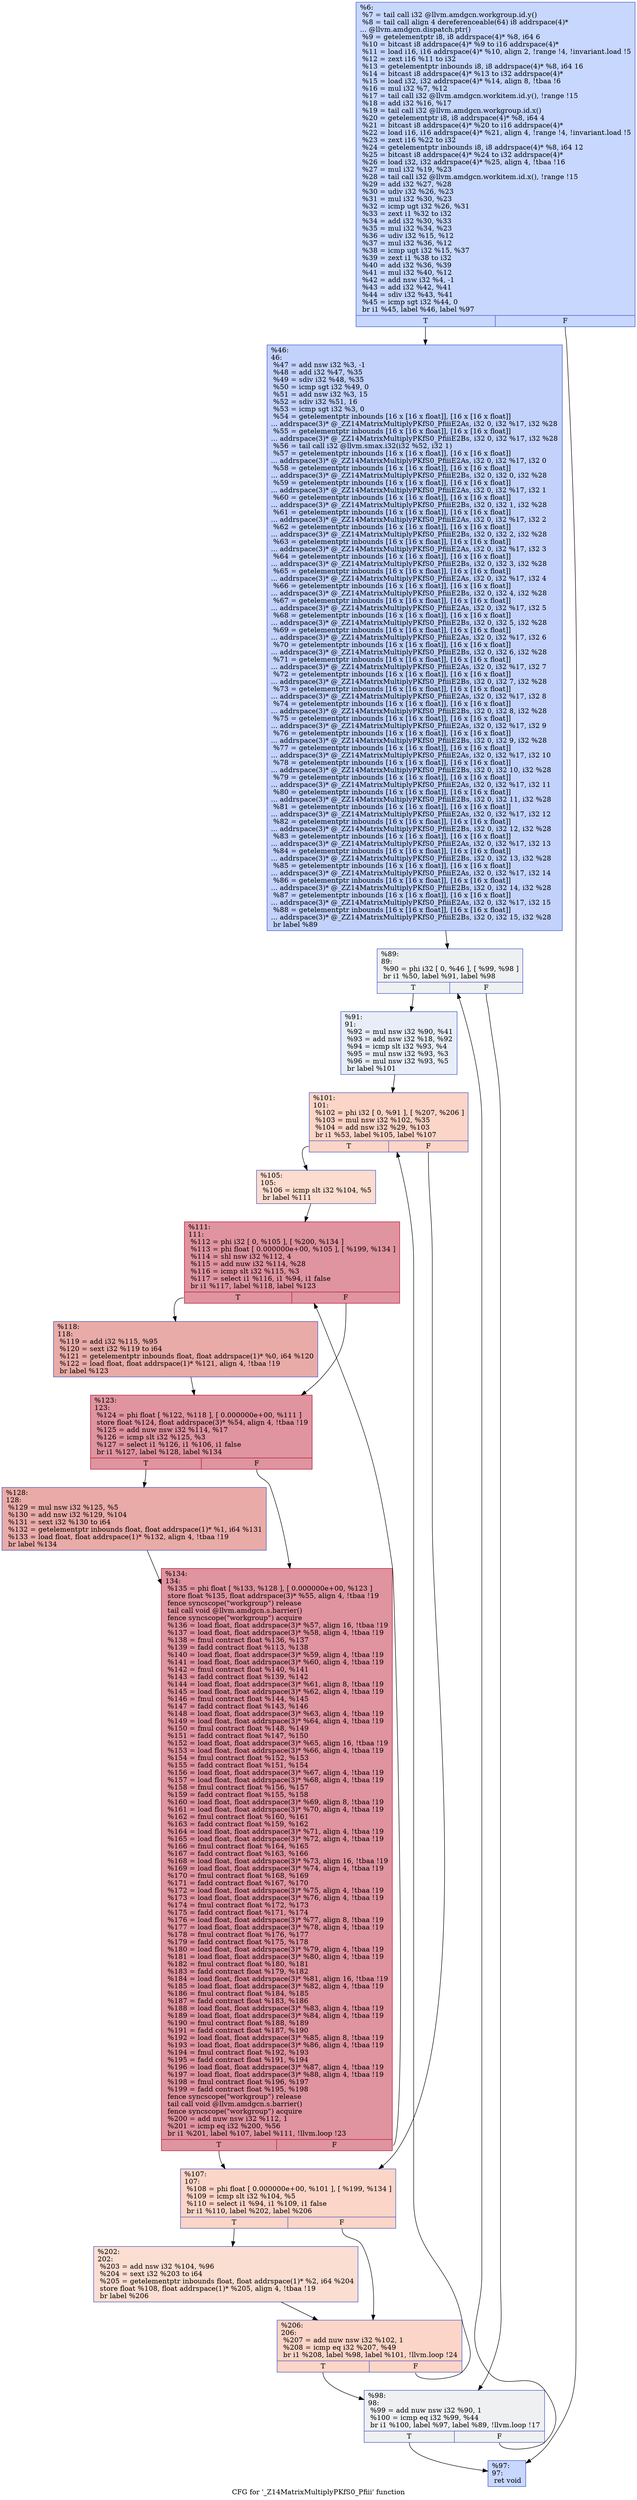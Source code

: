 digraph "CFG for '_Z14MatrixMultiplyPKfS0_Pfiii' function" {
	label="CFG for '_Z14MatrixMultiplyPKfS0_Pfiii' function";

	Node0x6212030 [shape=record,color="#3d50c3ff", style=filled, fillcolor="#81a4fb70",label="{%6:\l  %7 = tail call i32 @llvm.amdgcn.workgroup.id.y()\l  %8 = tail call align 4 dereferenceable(64) i8 addrspace(4)*\l... @llvm.amdgcn.dispatch.ptr()\l  %9 = getelementptr i8, i8 addrspace(4)* %8, i64 6\l  %10 = bitcast i8 addrspace(4)* %9 to i16 addrspace(4)*\l  %11 = load i16, i16 addrspace(4)* %10, align 2, !range !4, !invariant.load !5\l  %12 = zext i16 %11 to i32\l  %13 = getelementptr inbounds i8, i8 addrspace(4)* %8, i64 16\l  %14 = bitcast i8 addrspace(4)* %13 to i32 addrspace(4)*\l  %15 = load i32, i32 addrspace(4)* %14, align 8, !tbaa !6\l  %16 = mul i32 %7, %12\l  %17 = tail call i32 @llvm.amdgcn.workitem.id.y(), !range !15\l  %18 = add i32 %16, %17\l  %19 = tail call i32 @llvm.amdgcn.workgroup.id.x()\l  %20 = getelementptr i8, i8 addrspace(4)* %8, i64 4\l  %21 = bitcast i8 addrspace(4)* %20 to i16 addrspace(4)*\l  %22 = load i16, i16 addrspace(4)* %21, align 4, !range !4, !invariant.load !5\l  %23 = zext i16 %22 to i32\l  %24 = getelementptr inbounds i8, i8 addrspace(4)* %8, i64 12\l  %25 = bitcast i8 addrspace(4)* %24 to i32 addrspace(4)*\l  %26 = load i32, i32 addrspace(4)* %25, align 4, !tbaa !16\l  %27 = mul i32 %19, %23\l  %28 = tail call i32 @llvm.amdgcn.workitem.id.x(), !range !15\l  %29 = add i32 %27, %28\l  %30 = udiv i32 %26, %23\l  %31 = mul i32 %30, %23\l  %32 = icmp ugt i32 %26, %31\l  %33 = zext i1 %32 to i32\l  %34 = add i32 %30, %33\l  %35 = mul i32 %34, %23\l  %36 = udiv i32 %15, %12\l  %37 = mul i32 %36, %12\l  %38 = icmp ugt i32 %15, %37\l  %39 = zext i1 %38 to i32\l  %40 = add i32 %36, %39\l  %41 = mul i32 %40, %12\l  %42 = add nsw i32 %4, -1\l  %43 = add i32 %42, %41\l  %44 = sdiv i32 %43, %41\l  %45 = icmp sgt i32 %44, 0\l  br i1 %45, label %46, label %97\l|{<s0>T|<s1>F}}"];
	Node0x6212030:s0 -> Node0x62168b0;
	Node0x6212030:s1 -> Node0x6216940;
	Node0x62168b0 [shape=record,color="#3d50c3ff", style=filled, fillcolor="#779af770",label="{%46:\l46:                                               \l  %47 = add nsw i32 %3, -1\l  %48 = add i32 %47, %35\l  %49 = sdiv i32 %48, %35\l  %50 = icmp sgt i32 %49, 0\l  %51 = add nsw i32 %3, 15\l  %52 = sdiv i32 %51, 16\l  %53 = icmp sgt i32 %3, 0\l  %54 = getelementptr inbounds [16 x [16 x float]], [16 x [16 x float]]\l... addrspace(3)* @_ZZ14MatrixMultiplyPKfS0_PfiiiE2As, i32 0, i32 %17, i32 %28\l  %55 = getelementptr inbounds [16 x [16 x float]], [16 x [16 x float]]\l... addrspace(3)* @_ZZ14MatrixMultiplyPKfS0_PfiiiE2Bs, i32 0, i32 %17, i32 %28\l  %56 = tail call i32 @llvm.smax.i32(i32 %52, i32 1)\l  %57 = getelementptr inbounds [16 x [16 x float]], [16 x [16 x float]]\l... addrspace(3)* @_ZZ14MatrixMultiplyPKfS0_PfiiiE2As, i32 0, i32 %17, i32 0\l  %58 = getelementptr inbounds [16 x [16 x float]], [16 x [16 x float]]\l... addrspace(3)* @_ZZ14MatrixMultiplyPKfS0_PfiiiE2Bs, i32 0, i32 0, i32 %28\l  %59 = getelementptr inbounds [16 x [16 x float]], [16 x [16 x float]]\l... addrspace(3)* @_ZZ14MatrixMultiplyPKfS0_PfiiiE2As, i32 0, i32 %17, i32 1\l  %60 = getelementptr inbounds [16 x [16 x float]], [16 x [16 x float]]\l... addrspace(3)* @_ZZ14MatrixMultiplyPKfS0_PfiiiE2Bs, i32 0, i32 1, i32 %28\l  %61 = getelementptr inbounds [16 x [16 x float]], [16 x [16 x float]]\l... addrspace(3)* @_ZZ14MatrixMultiplyPKfS0_PfiiiE2As, i32 0, i32 %17, i32 2\l  %62 = getelementptr inbounds [16 x [16 x float]], [16 x [16 x float]]\l... addrspace(3)* @_ZZ14MatrixMultiplyPKfS0_PfiiiE2Bs, i32 0, i32 2, i32 %28\l  %63 = getelementptr inbounds [16 x [16 x float]], [16 x [16 x float]]\l... addrspace(3)* @_ZZ14MatrixMultiplyPKfS0_PfiiiE2As, i32 0, i32 %17, i32 3\l  %64 = getelementptr inbounds [16 x [16 x float]], [16 x [16 x float]]\l... addrspace(3)* @_ZZ14MatrixMultiplyPKfS0_PfiiiE2Bs, i32 0, i32 3, i32 %28\l  %65 = getelementptr inbounds [16 x [16 x float]], [16 x [16 x float]]\l... addrspace(3)* @_ZZ14MatrixMultiplyPKfS0_PfiiiE2As, i32 0, i32 %17, i32 4\l  %66 = getelementptr inbounds [16 x [16 x float]], [16 x [16 x float]]\l... addrspace(3)* @_ZZ14MatrixMultiplyPKfS0_PfiiiE2Bs, i32 0, i32 4, i32 %28\l  %67 = getelementptr inbounds [16 x [16 x float]], [16 x [16 x float]]\l... addrspace(3)* @_ZZ14MatrixMultiplyPKfS0_PfiiiE2As, i32 0, i32 %17, i32 5\l  %68 = getelementptr inbounds [16 x [16 x float]], [16 x [16 x float]]\l... addrspace(3)* @_ZZ14MatrixMultiplyPKfS0_PfiiiE2Bs, i32 0, i32 5, i32 %28\l  %69 = getelementptr inbounds [16 x [16 x float]], [16 x [16 x float]]\l... addrspace(3)* @_ZZ14MatrixMultiplyPKfS0_PfiiiE2As, i32 0, i32 %17, i32 6\l  %70 = getelementptr inbounds [16 x [16 x float]], [16 x [16 x float]]\l... addrspace(3)* @_ZZ14MatrixMultiplyPKfS0_PfiiiE2Bs, i32 0, i32 6, i32 %28\l  %71 = getelementptr inbounds [16 x [16 x float]], [16 x [16 x float]]\l... addrspace(3)* @_ZZ14MatrixMultiplyPKfS0_PfiiiE2As, i32 0, i32 %17, i32 7\l  %72 = getelementptr inbounds [16 x [16 x float]], [16 x [16 x float]]\l... addrspace(3)* @_ZZ14MatrixMultiplyPKfS0_PfiiiE2Bs, i32 0, i32 7, i32 %28\l  %73 = getelementptr inbounds [16 x [16 x float]], [16 x [16 x float]]\l... addrspace(3)* @_ZZ14MatrixMultiplyPKfS0_PfiiiE2As, i32 0, i32 %17, i32 8\l  %74 = getelementptr inbounds [16 x [16 x float]], [16 x [16 x float]]\l... addrspace(3)* @_ZZ14MatrixMultiplyPKfS0_PfiiiE2Bs, i32 0, i32 8, i32 %28\l  %75 = getelementptr inbounds [16 x [16 x float]], [16 x [16 x float]]\l... addrspace(3)* @_ZZ14MatrixMultiplyPKfS0_PfiiiE2As, i32 0, i32 %17, i32 9\l  %76 = getelementptr inbounds [16 x [16 x float]], [16 x [16 x float]]\l... addrspace(3)* @_ZZ14MatrixMultiplyPKfS0_PfiiiE2Bs, i32 0, i32 9, i32 %28\l  %77 = getelementptr inbounds [16 x [16 x float]], [16 x [16 x float]]\l... addrspace(3)* @_ZZ14MatrixMultiplyPKfS0_PfiiiE2As, i32 0, i32 %17, i32 10\l  %78 = getelementptr inbounds [16 x [16 x float]], [16 x [16 x float]]\l... addrspace(3)* @_ZZ14MatrixMultiplyPKfS0_PfiiiE2Bs, i32 0, i32 10, i32 %28\l  %79 = getelementptr inbounds [16 x [16 x float]], [16 x [16 x float]]\l... addrspace(3)* @_ZZ14MatrixMultiplyPKfS0_PfiiiE2As, i32 0, i32 %17, i32 11\l  %80 = getelementptr inbounds [16 x [16 x float]], [16 x [16 x float]]\l... addrspace(3)* @_ZZ14MatrixMultiplyPKfS0_PfiiiE2Bs, i32 0, i32 11, i32 %28\l  %81 = getelementptr inbounds [16 x [16 x float]], [16 x [16 x float]]\l... addrspace(3)* @_ZZ14MatrixMultiplyPKfS0_PfiiiE2As, i32 0, i32 %17, i32 12\l  %82 = getelementptr inbounds [16 x [16 x float]], [16 x [16 x float]]\l... addrspace(3)* @_ZZ14MatrixMultiplyPKfS0_PfiiiE2Bs, i32 0, i32 12, i32 %28\l  %83 = getelementptr inbounds [16 x [16 x float]], [16 x [16 x float]]\l... addrspace(3)* @_ZZ14MatrixMultiplyPKfS0_PfiiiE2As, i32 0, i32 %17, i32 13\l  %84 = getelementptr inbounds [16 x [16 x float]], [16 x [16 x float]]\l... addrspace(3)* @_ZZ14MatrixMultiplyPKfS0_PfiiiE2Bs, i32 0, i32 13, i32 %28\l  %85 = getelementptr inbounds [16 x [16 x float]], [16 x [16 x float]]\l... addrspace(3)* @_ZZ14MatrixMultiplyPKfS0_PfiiiE2As, i32 0, i32 %17, i32 14\l  %86 = getelementptr inbounds [16 x [16 x float]], [16 x [16 x float]]\l... addrspace(3)* @_ZZ14MatrixMultiplyPKfS0_PfiiiE2Bs, i32 0, i32 14, i32 %28\l  %87 = getelementptr inbounds [16 x [16 x float]], [16 x [16 x float]]\l... addrspace(3)* @_ZZ14MatrixMultiplyPKfS0_PfiiiE2As, i32 0, i32 %17, i32 15\l  %88 = getelementptr inbounds [16 x [16 x float]], [16 x [16 x float]]\l... addrspace(3)* @_ZZ14MatrixMultiplyPKfS0_PfiiiE2Bs, i32 0, i32 15, i32 %28\l  br label %89\l}"];
	Node0x62168b0 -> Node0x6217300;
	Node0x6217300 [shape=record,color="#3d50c3ff", style=filled, fillcolor="#d9dce170",label="{%89:\l89:                                               \l  %90 = phi i32 [ 0, %46 ], [ %99, %98 ]\l  br i1 %50, label %91, label %98\l|{<s0>T|<s1>F}}"];
	Node0x6217300:s0 -> Node0x6219600;
	Node0x6217300:s1 -> Node0x62194c0;
	Node0x6219600 [shape=record,color="#3d50c3ff", style=filled, fillcolor="#cbd8ee70",label="{%91:\l91:                                               \l  %92 = mul nsw i32 %90, %41\l  %93 = add nsw i32 %18, %92\l  %94 = icmp slt i32 %93, %4\l  %95 = mul nsw i32 %93, %3\l  %96 = mul nsw i32 %93, %5\l  br label %101\l}"];
	Node0x6219600 -> Node0x6219a10;
	Node0x6216940 [shape=record,color="#3d50c3ff", style=filled, fillcolor="#81a4fb70",label="{%97:\l97:                                               \l  ret void\l}"];
	Node0x62194c0 [shape=record,color="#3d50c3ff", style=filled, fillcolor="#d9dce170",label="{%98:\l98:                                               \l  %99 = add nuw nsw i32 %90, 1\l  %100 = icmp eq i32 %99, %44\l  br i1 %100, label %97, label %89, !llvm.loop !17\l|{<s0>T|<s1>F}}"];
	Node0x62194c0:s0 -> Node0x6216940;
	Node0x62194c0:s1 -> Node0x6217300;
	Node0x6219a10 [shape=record,color="#3d50c3ff", style=filled, fillcolor="#f5a08170",label="{%101:\l101:                                              \l  %102 = phi i32 [ 0, %91 ], [ %207, %206 ]\l  %103 = mul nsw i32 %102, %35\l  %104 = add nsw i32 %29, %103\l  br i1 %53, label %105, label %107\l|{<s0>T|<s1>F}}"];
	Node0x6219a10:s0 -> Node0x6219fd0;
	Node0x6219a10:s1 -> Node0x621a060;
	Node0x6219fd0 [shape=record,color="#3d50c3ff", style=filled, fillcolor="#f7af9170",label="{%105:\l105:                                              \l  %106 = icmp slt i32 %104, %5\l  br label %111\l}"];
	Node0x6219fd0 -> Node0x621a230;
	Node0x621a060 [shape=record,color="#3d50c3ff", style=filled, fillcolor="#f5a08170",label="{%107:\l107:                                              \l  %108 = phi float [ 0.000000e+00, %101 ], [ %199, %134 ]\l  %109 = icmp slt i32 %104, %5\l  %110 = select i1 %94, i1 %109, i1 false\l  br i1 %110, label %202, label %206\l|{<s0>T|<s1>F}}"];
	Node0x621a060:s0 -> Node0x621b020;
	Node0x621a060:s1 -> Node0x6219d70;
	Node0x621a230 [shape=record,color="#b70d28ff", style=filled, fillcolor="#b70d2870",label="{%111:\l111:                                              \l  %112 = phi i32 [ 0, %105 ], [ %200, %134 ]\l  %113 = phi float [ 0.000000e+00, %105 ], [ %199, %134 ]\l  %114 = shl nsw i32 %112, 4\l  %115 = add nuw i32 %114, %28\l  %116 = icmp slt i32 %115, %3\l  %117 = select i1 %116, i1 %94, i1 false\l  br i1 %117, label %118, label %123\l|{<s0>T|<s1>F}}"];
	Node0x621a230:s0 -> Node0x621b550;
	Node0x621a230:s1 -> Node0x621b5e0;
	Node0x621b550 [shape=record,color="#3d50c3ff", style=filled, fillcolor="#cc403a70",label="{%118:\l118:                                              \l  %119 = add i32 %115, %95\l  %120 = sext i32 %119 to i64\l  %121 = getelementptr inbounds float, float addrspace(1)* %0, i64 %120\l  %122 = load float, float addrspace(1)* %121, align 4, !tbaa !19\l  br label %123\l}"];
	Node0x621b550 -> Node0x621b5e0;
	Node0x621b5e0 [shape=record,color="#b70d28ff", style=filled, fillcolor="#b70d2870",label="{%123:\l123:                                              \l  %124 = phi float [ %122, %118 ], [ 0.000000e+00, %111 ]\l  store float %124, float addrspace(3)* %54, align 4, !tbaa !19\l  %125 = add nuw nsw i32 %114, %17\l  %126 = icmp slt i32 %125, %3\l  %127 = select i1 %126, i1 %106, i1 false\l  br i1 %127, label %128, label %134\l|{<s0>T|<s1>F}}"];
	Node0x621b5e0:s0 -> Node0x621c3f0;
	Node0x621b5e0:s1 -> Node0x621ad70;
	Node0x621c3f0 [shape=record,color="#3d50c3ff", style=filled, fillcolor="#cc403a70",label="{%128:\l128:                                              \l  %129 = mul nsw i32 %125, %5\l  %130 = add nsw i32 %129, %104\l  %131 = sext i32 %130 to i64\l  %132 = getelementptr inbounds float, float addrspace(1)* %1, i64 %131\l  %133 = load float, float addrspace(1)* %132, align 4, !tbaa !19\l  br label %134\l}"];
	Node0x621c3f0 -> Node0x621ad70;
	Node0x621ad70 [shape=record,color="#b70d28ff", style=filled, fillcolor="#b70d2870",label="{%134:\l134:                                              \l  %135 = phi float [ %133, %128 ], [ 0.000000e+00, %123 ]\l  store float %135, float addrspace(3)* %55, align 4, !tbaa !19\l  fence syncscope(\"workgroup\") release\l  tail call void @llvm.amdgcn.s.barrier()\l  fence syncscope(\"workgroup\") acquire\l  %136 = load float, float addrspace(3)* %57, align 16, !tbaa !19\l  %137 = load float, float addrspace(3)* %58, align 4, !tbaa !19\l  %138 = fmul contract float %136, %137\l  %139 = fadd contract float %113, %138\l  %140 = load float, float addrspace(3)* %59, align 4, !tbaa !19\l  %141 = load float, float addrspace(3)* %60, align 4, !tbaa !19\l  %142 = fmul contract float %140, %141\l  %143 = fadd contract float %139, %142\l  %144 = load float, float addrspace(3)* %61, align 8, !tbaa !19\l  %145 = load float, float addrspace(3)* %62, align 4, !tbaa !19\l  %146 = fmul contract float %144, %145\l  %147 = fadd contract float %143, %146\l  %148 = load float, float addrspace(3)* %63, align 4, !tbaa !19\l  %149 = load float, float addrspace(3)* %64, align 4, !tbaa !19\l  %150 = fmul contract float %148, %149\l  %151 = fadd contract float %147, %150\l  %152 = load float, float addrspace(3)* %65, align 16, !tbaa !19\l  %153 = load float, float addrspace(3)* %66, align 4, !tbaa !19\l  %154 = fmul contract float %152, %153\l  %155 = fadd contract float %151, %154\l  %156 = load float, float addrspace(3)* %67, align 4, !tbaa !19\l  %157 = load float, float addrspace(3)* %68, align 4, !tbaa !19\l  %158 = fmul contract float %156, %157\l  %159 = fadd contract float %155, %158\l  %160 = load float, float addrspace(3)* %69, align 8, !tbaa !19\l  %161 = load float, float addrspace(3)* %70, align 4, !tbaa !19\l  %162 = fmul contract float %160, %161\l  %163 = fadd contract float %159, %162\l  %164 = load float, float addrspace(3)* %71, align 4, !tbaa !19\l  %165 = load float, float addrspace(3)* %72, align 4, !tbaa !19\l  %166 = fmul contract float %164, %165\l  %167 = fadd contract float %163, %166\l  %168 = load float, float addrspace(3)* %73, align 16, !tbaa !19\l  %169 = load float, float addrspace(3)* %74, align 4, !tbaa !19\l  %170 = fmul contract float %168, %169\l  %171 = fadd contract float %167, %170\l  %172 = load float, float addrspace(3)* %75, align 4, !tbaa !19\l  %173 = load float, float addrspace(3)* %76, align 4, !tbaa !19\l  %174 = fmul contract float %172, %173\l  %175 = fadd contract float %171, %174\l  %176 = load float, float addrspace(3)* %77, align 8, !tbaa !19\l  %177 = load float, float addrspace(3)* %78, align 4, !tbaa !19\l  %178 = fmul contract float %176, %177\l  %179 = fadd contract float %175, %178\l  %180 = load float, float addrspace(3)* %79, align 4, !tbaa !19\l  %181 = load float, float addrspace(3)* %80, align 4, !tbaa !19\l  %182 = fmul contract float %180, %181\l  %183 = fadd contract float %179, %182\l  %184 = load float, float addrspace(3)* %81, align 16, !tbaa !19\l  %185 = load float, float addrspace(3)* %82, align 4, !tbaa !19\l  %186 = fmul contract float %184, %185\l  %187 = fadd contract float %183, %186\l  %188 = load float, float addrspace(3)* %83, align 4, !tbaa !19\l  %189 = load float, float addrspace(3)* %84, align 4, !tbaa !19\l  %190 = fmul contract float %188, %189\l  %191 = fadd contract float %187, %190\l  %192 = load float, float addrspace(3)* %85, align 8, !tbaa !19\l  %193 = load float, float addrspace(3)* %86, align 4, !tbaa !19\l  %194 = fmul contract float %192, %193\l  %195 = fadd contract float %191, %194\l  %196 = load float, float addrspace(3)* %87, align 4, !tbaa !19\l  %197 = load float, float addrspace(3)* %88, align 4, !tbaa !19\l  %198 = fmul contract float %196, %197\l  %199 = fadd contract float %195, %198\l  fence syncscope(\"workgroup\") release\l  tail call void @llvm.amdgcn.s.barrier()\l  fence syncscope(\"workgroup\") acquire\l  %200 = add nuw nsw i32 %112, 1\l  %201 = icmp eq i32 %200, %56\l  br i1 %201, label %107, label %111, !llvm.loop !23\l|{<s0>T|<s1>F}}"];
	Node0x621ad70:s0 -> Node0x621a060;
	Node0x621ad70:s1 -> Node0x621a230;
	Node0x621b020 [shape=record,color="#3d50c3ff", style=filled, fillcolor="#f7b59970",label="{%202:\l202:                                              \l  %203 = add nsw i32 %104, %96\l  %204 = sext i32 %203 to i64\l  %205 = getelementptr inbounds float, float addrspace(1)* %2, i64 %204\l  store float %108, float addrspace(1)* %205, align 4, !tbaa !19\l  br label %206\l}"];
	Node0x621b020 -> Node0x6219d70;
	Node0x6219d70 [shape=record,color="#3d50c3ff", style=filled, fillcolor="#f5a08170",label="{%206:\l206:                                              \l  %207 = add nuw nsw i32 %102, 1\l  %208 = icmp eq i32 %207, %49\l  br i1 %208, label %98, label %101, !llvm.loop !24\l|{<s0>T|<s1>F}}"];
	Node0x6219d70:s0 -> Node0x62194c0;
	Node0x6219d70:s1 -> Node0x6219a10;
}
